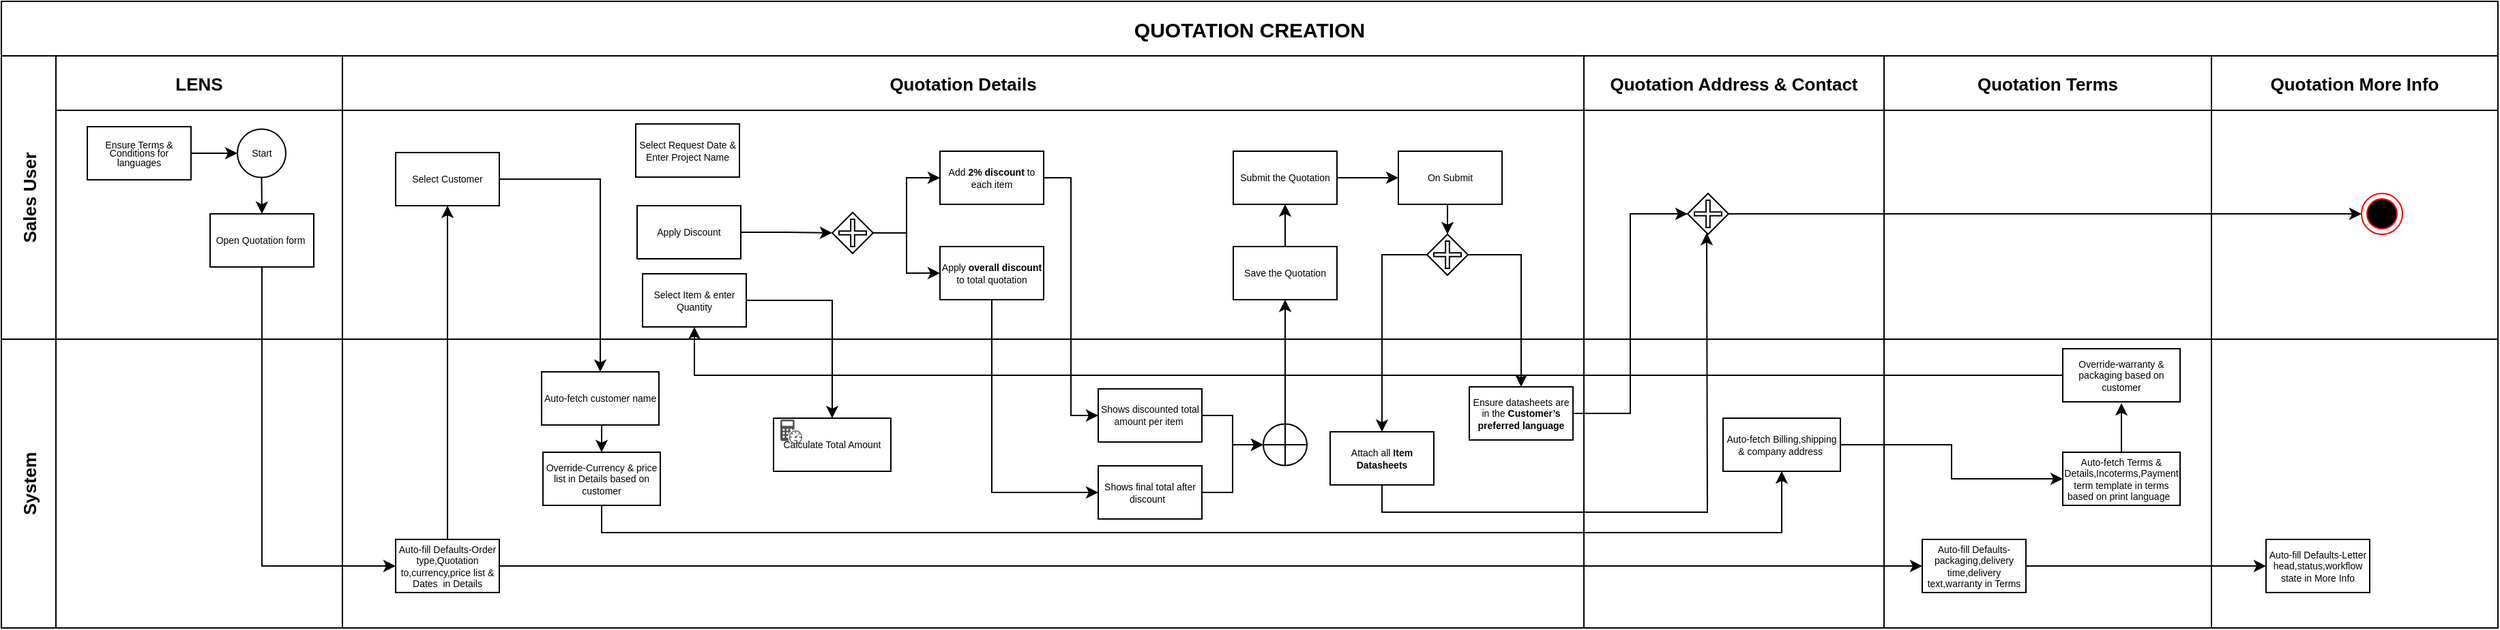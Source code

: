 <mxfile version="28.0.1">
  <diagram name="Page-1" id="GfUf8F6nlh380UdTvKul">
    <mxGraphModel dx="981" dy="455" grid="1" gridSize="10" guides="1" tooltips="1" connect="1" arrows="1" fold="1" page="1" pageScale="1" pageWidth="1400" pageHeight="850" math="0" shadow="0">
      <root>
        <mxCell id="0" />
        <mxCell id="1" parent="0" />
        <mxCell id="DpaJY0Yj8-a9hZREr-CZ-1" value="QUOTATION CREATION" style="shape=table;childLayout=tableLayout;startSize=40;collapsible=0;recursiveResize=0;expand=0;fontSize=15;fontStyle=1" vertex="1" parent="1">
          <mxGeometry x="20" y="40" width="1830" height="460" as="geometry" />
        </mxCell>
        <mxCell id="DpaJY0Yj8-a9hZREr-CZ-2" value="Sales User" style="shape=tableRow;horizontal=0;swimlaneHead=0;swimlaneBody=0;top=0;left=0;strokeColor=inherit;bottom=0;right=0;dropTarget=0;fontStyle=1;fillColor=none;points=[[0,0.5],[1,0.5]];portConstraint=eastwest;startSize=40;collapsible=0;recursiveResize=0;expand=0;fontSize=13;" vertex="1" parent="DpaJY0Yj8-a9hZREr-CZ-1">
          <mxGeometry y="40" width="1830" height="208" as="geometry" />
        </mxCell>
        <mxCell id="DpaJY0Yj8-a9hZREr-CZ-3" value="LENS" style="swimlane;swimlaneHead=0;swimlaneBody=0;fontStyle=1;strokeColor=inherit;connectable=0;fillColor=none;startSize=40;collapsible=0;recursiveResize=0;expand=0;fontSize=13;" vertex="1" parent="DpaJY0Yj8-a9hZREr-CZ-2">
          <mxGeometry x="40" width="210" height="208" as="geometry">
            <mxRectangle width="210" height="208" as="alternateBounds" />
          </mxGeometry>
        </mxCell>
        <mxCell id="DpaJY0Yj8-a9hZREr-CZ-4" value="Quotation Details" style="swimlane;swimlaneHead=0;swimlaneBody=0;fontStyle=1;strokeColor=inherit;connectable=0;fillColor=none;startSize=40;collapsible=0;recursiveResize=0;expand=0;fontSize=13;" vertex="1" parent="DpaJY0Yj8-a9hZREr-CZ-2">
          <mxGeometry x="250" width="910" height="208" as="geometry">
            <mxRectangle width="910" height="208" as="alternateBounds" />
          </mxGeometry>
        </mxCell>
        <mxCell id="DpaJY0Yj8-a9hZREr-CZ-24" value="Select Customer" style="rounded=0;whiteSpace=wrap;html=1;align=center;fontSize=7;" vertex="1" parent="DpaJY0Yj8-a9hZREr-CZ-4">
          <mxGeometry x="39" y="71" width="76" height="39" as="geometry" />
        </mxCell>
        <mxCell id="DpaJY0Yj8-a9hZREr-CZ-33" value="Select Item &amp;amp; enter Quantity" style="rounded=0;whiteSpace=wrap;html=1;align=center;fontSize=7;" vertex="1" parent="DpaJY0Yj8-a9hZREr-CZ-4">
          <mxGeometry x="220" y="160" width="76" height="39" as="geometry" />
        </mxCell>
        <mxCell id="DpaJY0Yj8-a9hZREr-CZ-76" value="Select Request Date &amp;amp; Enter Project Name" style="rounded=0;whiteSpace=wrap;html=1;align=center;fontSize=7;" vertex="1" parent="DpaJY0Yj8-a9hZREr-CZ-4">
          <mxGeometry x="215" y="50" width="76" height="39" as="geometry" />
        </mxCell>
        <mxCell id="DpaJY0Yj8-a9hZREr-CZ-84" value="Apply Discount" style="rounded=0;whiteSpace=wrap;html=1;align=center;fontSize=7;" vertex="1" parent="DpaJY0Yj8-a9hZREr-CZ-4">
          <mxGeometry x="216" y="110" width="76" height="39" as="geometry" />
        </mxCell>
        <mxCell id="DpaJY0Yj8-a9hZREr-CZ-5" value="Quotation Address &amp; Contact" style="swimlane;swimlaneHead=0;swimlaneBody=0;fontStyle=1;strokeColor=inherit;connectable=0;fillColor=none;startSize=40;collapsible=0;recursiveResize=0;expand=0;fontSize=13;" vertex="1" parent="DpaJY0Yj8-a9hZREr-CZ-2">
          <mxGeometry x="1160" width="220" height="208" as="geometry">
            <mxRectangle width="220" height="208" as="alternateBounds" />
          </mxGeometry>
        </mxCell>
        <mxCell id="DpaJY0Yj8-a9hZREr-CZ-6" value="Quotation Terms" style="swimlane;swimlaneHead=0;swimlaneBody=0;fontStyle=1;strokeColor=inherit;connectable=0;fillColor=none;startSize=40;collapsible=0;recursiveResize=0;expand=0;fontSize=13;" vertex="1" parent="DpaJY0Yj8-a9hZREr-CZ-2">
          <mxGeometry x="1380" width="240" height="208" as="geometry">
            <mxRectangle width="240" height="208" as="alternateBounds" />
          </mxGeometry>
        </mxCell>
        <mxCell id="DpaJY0Yj8-a9hZREr-CZ-7" value="Quotation More Info" style="swimlane;swimlaneHead=0;swimlaneBody=0;fontStyle=1;strokeColor=inherit;connectable=0;fillColor=none;startSize=40;collapsible=0;recursiveResize=0;expand=0;fontSize=13;" vertex="1" parent="DpaJY0Yj8-a9hZREr-CZ-2">
          <mxGeometry x="1620" width="210" height="208" as="geometry">
            <mxRectangle width="210" height="208" as="alternateBounds" />
          </mxGeometry>
        </mxCell>
        <mxCell id="DpaJY0Yj8-a9hZREr-CZ-8" value="System" style="shape=tableRow;horizontal=0;swimlaneHead=0;swimlaneBody=0;top=0;left=0;strokeColor=inherit;bottom=0;right=0;dropTarget=0;fontStyle=1;fillColor=none;points=[[0,0.5],[1,0.5]];portConstraint=eastwest;startSize=40;collapsible=0;recursiveResize=0;expand=0;fontSize=13;" vertex="1" parent="DpaJY0Yj8-a9hZREr-CZ-1">
          <mxGeometry y="248" width="1830" height="212" as="geometry" />
        </mxCell>
        <mxCell id="DpaJY0Yj8-a9hZREr-CZ-9" value="" style="swimlane;swimlaneHead=0;swimlaneBody=0;fontStyle=1;connectable=0;strokeColor=inherit;fillColor=none;startSize=0;collapsible=0;recursiveResize=0;expand=0;fontSize=13;" vertex="1" parent="DpaJY0Yj8-a9hZREr-CZ-8">
          <mxGeometry x="40" width="210" height="212" as="geometry">
            <mxRectangle width="210" height="212" as="alternateBounds" />
          </mxGeometry>
        </mxCell>
        <mxCell id="DpaJY0Yj8-a9hZREr-CZ-10" value="" style="swimlane;swimlaneHead=0;swimlaneBody=0;fontStyle=1;connectable=0;strokeColor=inherit;fillColor=none;startSize=0;collapsible=0;recursiveResize=0;expand=0;fontSize=13;" vertex="1" parent="DpaJY0Yj8-a9hZREr-CZ-8">
          <mxGeometry x="250" width="910" height="212" as="geometry">
            <mxRectangle width="910" height="212" as="alternateBounds" />
          </mxGeometry>
        </mxCell>
        <mxCell id="DpaJY0Yj8-a9hZREr-CZ-34" value="Calculate Total Amount" style="rounded=0;whiteSpace=wrap;html=1;align=center;fontSize=7;" vertex="1" parent="DpaJY0Yj8-a9hZREr-CZ-10">
          <mxGeometry x="316" y="58" width="86" height="39" as="geometry" />
        </mxCell>
        <mxCell id="DpaJY0Yj8-a9hZREr-CZ-35" value="" style="sketch=0;pointerEvents=1;shadow=0;dashed=0;html=1;strokeColor=none;fillColor=#505050;labelPosition=center;verticalLabelPosition=bottom;verticalAlign=top;outlineConnect=0;align=center;shape=mxgraph.office.concepts.bandwidth_calculator;" vertex="1" parent="DpaJY0Yj8-a9hZREr-CZ-10">
          <mxGeometry x="321" y="59" width="16" height="18" as="geometry" />
        </mxCell>
        <mxCell id="DpaJY0Yj8-a9hZREr-CZ-11" value="" style="swimlane;swimlaneHead=0;swimlaneBody=0;fontStyle=1;connectable=0;strokeColor=inherit;fillColor=none;startSize=0;collapsible=0;recursiveResize=0;expand=0;fontSize=13;" vertex="1" parent="DpaJY0Yj8-a9hZREr-CZ-8">
          <mxGeometry x="1160" width="220" height="212" as="geometry">
            <mxRectangle width="220" height="212" as="alternateBounds" />
          </mxGeometry>
        </mxCell>
        <mxCell id="DpaJY0Yj8-a9hZREr-CZ-74" value="Auto-fetch Billing,shipping &amp;amp; company address&amp;nbsp;" style="rounded=0;whiteSpace=wrap;html=1;align=center;fontSize=7;" vertex="1" parent="DpaJY0Yj8-a9hZREr-CZ-11">
          <mxGeometry x="102" y="58" width="86" height="39" as="geometry" />
        </mxCell>
        <mxCell id="DpaJY0Yj8-a9hZREr-CZ-12" value="" style="swimlane;swimlaneHead=0;swimlaneBody=0;fontStyle=1;connectable=0;strokeColor=inherit;fillColor=none;startSize=0;collapsible=0;recursiveResize=0;expand=0;fontSize=13;" vertex="1" parent="DpaJY0Yj8-a9hZREr-CZ-8">
          <mxGeometry x="1380" width="240" height="212" as="geometry">
            <mxRectangle width="240" height="212" as="alternateBounds" />
          </mxGeometry>
        </mxCell>
        <mxCell id="DpaJY0Yj8-a9hZREr-CZ-22" value="Auto-fill Defaults-packaging,delivery time,delivery text,warranty in Terms" style="rounded=0;whiteSpace=wrap;html=1;align=center;fontSize=7;" vertex="1" parent="DpaJY0Yj8-a9hZREr-CZ-12">
          <mxGeometry x="28" y="147" width="76" height="39" as="geometry" />
        </mxCell>
        <mxCell id="DpaJY0Yj8-a9hZREr-CZ-32" style="edgeStyle=orthogonalEdgeStyle;rounded=0;orthogonalLoop=1;jettySize=auto;html=1;exitX=0.5;exitY=0;exitDx=0;exitDy=0;" edge="1" parent="DpaJY0Yj8-a9hZREr-CZ-12" source="DpaJY0Yj8-a9hZREr-CZ-30">
          <mxGeometry relative="1" as="geometry">
            <mxPoint x="174" y="47" as="targetPoint" />
          </mxGeometry>
        </mxCell>
        <mxCell id="DpaJY0Yj8-a9hZREr-CZ-30" value="Auto-fetch Terms &amp;amp; Details,Incoterms,Payment term template in terms based on print language&amp;nbsp;&amp;nbsp;" style="rounded=0;whiteSpace=wrap;html=1;align=center;fontSize=7;" vertex="1" parent="DpaJY0Yj8-a9hZREr-CZ-12">
          <mxGeometry x="131" y="83" width="86" height="39" as="geometry" />
        </mxCell>
        <mxCell id="DpaJY0Yj8-a9hZREr-CZ-31" value="Override-warranty &amp;amp; packaging based on customer" style="rounded=0;whiteSpace=wrap;html=1;align=center;fontSize=7;" vertex="1" parent="DpaJY0Yj8-a9hZREr-CZ-12">
          <mxGeometry x="131" y="7" width="86" height="39" as="geometry" />
        </mxCell>
        <mxCell id="DpaJY0Yj8-a9hZREr-CZ-13" value="" style="swimlane;swimlaneHead=0;swimlaneBody=0;fontStyle=1;connectable=0;strokeColor=inherit;fillColor=none;startSize=0;collapsible=0;recursiveResize=0;expand=0;fontSize=13;" vertex="1" parent="DpaJY0Yj8-a9hZREr-CZ-8">
          <mxGeometry x="1620" width="210" height="212" as="geometry">
            <mxRectangle width="210" height="212" as="alternateBounds" />
          </mxGeometry>
        </mxCell>
        <mxCell id="DpaJY0Yj8-a9hZREr-CZ-73" value="Auto-fill Defaults-Letter head,status,workflow state in More Info" style="rounded=0;whiteSpace=wrap;html=1;align=center;fontSize=7;" vertex="1" parent="DpaJY0Yj8-a9hZREr-CZ-13">
          <mxGeometry x="40" y="147" width="76" height="39" as="geometry" />
        </mxCell>
        <mxCell id="DpaJY0Yj8-a9hZREr-CZ-116" style="edgeStyle=orthogonalEdgeStyle;rounded=0;orthogonalLoop=1;jettySize=auto;html=1;exitX=1;exitY=0.5;exitDx=0;exitDy=0;entryX=0;entryY=0.5;entryDx=0;entryDy=0;" edge="1" parent="DpaJY0Yj8-a9hZREr-CZ-8" source="DpaJY0Yj8-a9hZREr-CZ-22" target="DpaJY0Yj8-a9hZREr-CZ-73">
          <mxGeometry relative="1" as="geometry" />
        </mxCell>
        <mxCell id="DpaJY0Yj8-a9hZREr-CZ-121" style="edgeStyle=orthogonalEdgeStyle;rounded=0;orthogonalLoop=1;jettySize=auto;html=1;exitX=1;exitY=0.5;exitDx=0;exitDy=0;entryX=0;entryY=0.5;entryDx=0;entryDy=0;" edge="1" parent="DpaJY0Yj8-a9hZREr-CZ-8" source="DpaJY0Yj8-a9hZREr-CZ-74" target="DpaJY0Yj8-a9hZREr-CZ-30">
          <mxGeometry relative="1" as="geometry" />
        </mxCell>
        <mxCell id="DpaJY0Yj8-a9hZREr-CZ-131" style="edgeStyle=orthogonalEdgeStyle;rounded=0;orthogonalLoop=1;jettySize=auto;html=1;exitX=0;exitY=0.5;exitDx=0;exitDy=0;entryX=0.5;entryY=1;entryDx=0;entryDy=0;" edge="1" parent="DpaJY0Yj8-a9hZREr-CZ-1" source="DpaJY0Yj8-a9hZREr-CZ-31" target="DpaJY0Yj8-a9hZREr-CZ-33">
          <mxGeometry relative="1" as="geometry" />
        </mxCell>
        <mxCell id="DpaJY0Yj8-a9hZREr-CZ-132" style="edgeStyle=orthogonalEdgeStyle;rounded=0;orthogonalLoop=1;jettySize=auto;html=1;exitX=1;exitY=0.5;exitDx=0;exitDy=0;entryX=0.5;entryY=0;entryDx=0;entryDy=0;" edge="1" parent="DpaJY0Yj8-a9hZREr-CZ-1" source="DpaJY0Yj8-a9hZREr-CZ-33" target="DpaJY0Yj8-a9hZREr-CZ-34">
          <mxGeometry relative="1" as="geometry" />
        </mxCell>
        <mxCell id="DpaJY0Yj8-a9hZREr-CZ-14" style="edgeStyle=orthogonalEdgeStyle;rounded=0;orthogonalLoop=1;jettySize=auto;html=1;exitX=1;exitY=0.5;exitDx=0;exitDy=0;fontSize=7;" edge="1" parent="1" source="DpaJY0Yj8-a9hZREr-CZ-15" target="DpaJY0Yj8-a9hZREr-CZ-17">
          <mxGeometry relative="1" as="geometry" />
        </mxCell>
        <mxCell id="DpaJY0Yj8-a9hZREr-CZ-15" value="&lt;div align=&quot;center&quot; style=&quot;line-height: 90%;&quot;&gt;&lt;font&gt;Ensure Terms &amp;amp; Conditions for languages&lt;/font&gt;&lt;/div&gt;" style="rounded=0;whiteSpace=wrap;html=1;align=center;fontSize=7;" vertex="1" parent="1">
          <mxGeometry x="83" y="132" width="76" height="39" as="geometry" />
        </mxCell>
        <mxCell id="DpaJY0Yj8-a9hZREr-CZ-20" style="edgeStyle=orthogonalEdgeStyle;rounded=0;orthogonalLoop=1;jettySize=auto;html=1;exitX=0.5;exitY=1;exitDx=0;exitDy=0;entryX=0.5;entryY=0;entryDx=0;entryDy=0;" edge="1" parent="1" source="DpaJY0Yj8-a9hZREr-CZ-17" target="DpaJY0Yj8-a9hZREr-CZ-18">
          <mxGeometry relative="1" as="geometry" />
        </mxCell>
        <mxCell id="DpaJY0Yj8-a9hZREr-CZ-17" value="&lt;font&gt;Start&lt;/font&gt;" style="ellipse;whiteSpace=wrap;html=1;aspect=fixed;fontSize=7;" vertex="1" parent="1">
          <mxGeometry x="193" y="133.75" width="35.5" height="35.5" as="geometry" />
        </mxCell>
        <mxCell id="DpaJY0Yj8-a9hZREr-CZ-112" style="edgeStyle=orthogonalEdgeStyle;rounded=0;orthogonalLoop=1;jettySize=auto;html=1;exitX=0.5;exitY=1;exitDx=0;exitDy=0;entryX=0;entryY=0.5;entryDx=0;entryDy=0;" edge="1" parent="1" source="DpaJY0Yj8-a9hZREr-CZ-18" target="DpaJY0Yj8-a9hZREr-CZ-21">
          <mxGeometry relative="1" as="geometry" />
        </mxCell>
        <mxCell id="DpaJY0Yj8-a9hZREr-CZ-18" value="&lt;div align=&quot;center&quot; style=&quot;line-height: 90%;&quot;&gt;Open Quotation form&amp;nbsp;&lt;/div&gt;" style="rounded=0;whiteSpace=wrap;html=1;align=center;fontSize=7;" vertex="1" parent="1">
          <mxGeometry x="173" y="196" width="76" height="39" as="geometry" />
        </mxCell>
        <mxCell id="DpaJY0Yj8-a9hZREr-CZ-115" style="edgeStyle=orthogonalEdgeStyle;rounded=0;orthogonalLoop=1;jettySize=auto;html=1;exitX=1;exitY=0.5;exitDx=0;exitDy=0;" edge="1" parent="1" source="DpaJY0Yj8-a9hZREr-CZ-21" target="DpaJY0Yj8-a9hZREr-CZ-22">
          <mxGeometry relative="1" as="geometry" />
        </mxCell>
        <mxCell id="DpaJY0Yj8-a9hZREr-CZ-118" style="edgeStyle=orthogonalEdgeStyle;rounded=0;orthogonalLoop=1;jettySize=auto;html=1;exitX=0.5;exitY=0;exitDx=0;exitDy=0;entryX=0.5;entryY=1;entryDx=0;entryDy=0;" edge="1" parent="1" source="DpaJY0Yj8-a9hZREr-CZ-21" target="DpaJY0Yj8-a9hZREr-CZ-24">
          <mxGeometry relative="1" as="geometry" />
        </mxCell>
        <mxCell id="DpaJY0Yj8-a9hZREr-CZ-21" value="Auto-fill Defaults-Order type,Quotation to,currency,price list &amp;amp; Dates&amp;nbsp; in Details" style="rounded=0;whiteSpace=wrap;html=1;align=center;fontSize=7;" vertex="1" parent="1">
          <mxGeometry x="309" y="435" width="76" height="39" as="geometry" />
        </mxCell>
        <mxCell id="DpaJY0Yj8-a9hZREr-CZ-25" style="edgeStyle=orthogonalEdgeStyle;rounded=0;orthogonalLoop=1;jettySize=auto;html=1;exitX=0.5;exitY=1;exitDx=0;exitDy=0;entryX=0.5;entryY=0;entryDx=0;entryDy=0;" edge="1" parent="1" source="DpaJY0Yj8-a9hZREr-CZ-26" target="DpaJY0Yj8-a9hZREr-CZ-27">
          <mxGeometry relative="1" as="geometry" />
        </mxCell>
        <mxCell id="DpaJY0Yj8-a9hZREr-CZ-26" value="Auto-fetch customer name" style="rounded=0;whiteSpace=wrap;html=1;align=left;fontSize=7;" vertex="1" parent="1">
          <mxGeometry x="416" y="312" width="86" height="39" as="geometry" />
        </mxCell>
        <mxCell id="DpaJY0Yj8-a9hZREr-CZ-120" style="edgeStyle=orthogonalEdgeStyle;rounded=0;orthogonalLoop=1;jettySize=auto;html=1;exitX=0.5;exitY=1;exitDx=0;exitDy=0;entryX=0.5;entryY=1;entryDx=0;entryDy=0;" edge="1" parent="1" source="DpaJY0Yj8-a9hZREr-CZ-27" target="DpaJY0Yj8-a9hZREr-CZ-74">
          <mxGeometry relative="1" as="geometry" />
        </mxCell>
        <mxCell id="DpaJY0Yj8-a9hZREr-CZ-27" value="Override-Currency &amp;amp; price list in Details based on customer" style="rounded=0;whiteSpace=wrap;html=1;align=center;fontSize=7;" vertex="1" parent="1">
          <mxGeometry x="417" y="371" width="86" height="39" as="geometry" />
        </mxCell>
        <mxCell id="DpaJY0Yj8-a9hZREr-CZ-77" style="edgeStyle=orthogonalEdgeStyle;rounded=0;orthogonalLoop=1;jettySize=auto;html=1;exitX=1;exitY=0.5;exitDx=0;exitDy=0;entryX=0;entryY=0.5;entryDx=0;entryDy=0;" edge="1" parent="1" source="DpaJY0Yj8-a9hZREr-CZ-79" target="DpaJY0Yj8-a9hZREr-CZ-82">
          <mxGeometry relative="1" as="geometry" />
        </mxCell>
        <mxCell id="DpaJY0Yj8-a9hZREr-CZ-78" style="edgeStyle=orthogonalEdgeStyle;rounded=0;orthogonalLoop=1;jettySize=auto;html=1;exitX=1;exitY=0.5;exitDx=0;exitDy=0;entryX=0;entryY=0.5;entryDx=0;entryDy=0;" edge="1" parent="1" source="DpaJY0Yj8-a9hZREr-CZ-79" target="DpaJY0Yj8-a9hZREr-CZ-81">
          <mxGeometry relative="1" as="geometry" />
        </mxCell>
        <mxCell id="DpaJY0Yj8-a9hZREr-CZ-79" value="" style="rhombus;whiteSpace=wrap;html=1;" vertex="1" parent="1">
          <mxGeometry x="629" y="195" width="30" height="30" as="geometry" />
        </mxCell>
        <mxCell id="DpaJY0Yj8-a9hZREr-CZ-80" style="edgeStyle=orthogonalEdgeStyle;rounded=0;orthogonalLoop=1;jettySize=auto;html=1;exitX=0.5;exitY=1;exitDx=0;exitDy=0;" edge="1" parent="1" source="DpaJY0Yj8-a9hZREr-CZ-79" target="DpaJY0Yj8-a9hZREr-CZ-79">
          <mxGeometry relative="1" as="geometry" />
        </mxCell>
        <mxCell id="DpaJY0Yj8-a9hZREr-CZ-81" value="Apply &lt;strong&gt;overall discount&lt;/strong&gt; to total quotation" style="rounded=0;whiteSpace=wrap;html=1;align=center;fontSize=7;" vertex="1" parent="1">
          <mxGeometry x="708" y="220" width="76" height="39" as="geometry" />
        </mxCell>
        <mxCell id="DpaJY0Yj8-a9hZREr-CZ-82" value="Add &lt;strong&gt;2% discount&lt;/strong&gt; to each item" style="rounded=0;whiteSpace=wrap;html=1;align=center;fontSize=7;" vertex="1" parent="1">
          <mxGeometry x="708" y="150" width="76" height="39" as="geometry" />
        </mxCell>
        <mxCell id="DpaJY0Yj8-a9hZREr-CZ-85" style="edgeStyle=orthogonalEdgeStyle;rounded=0;orthogonalLoop=1;jettySize=auto;html=1;exitX=0.5;exitY=0;exitDx=0;exitDy=0;" edge="1" parent="1" source="DpaJY0Yj8-a9hZREr-CZ-86" target="DpaJY0Yj8-a9hZREr-CZ-88">
          <mxGeometry relative="1" as="geometry" />
        </mxCell>
        <mxCell id="DpaJY0Yj8-a9hZREr-CZ-86" value="Save the Quotation" style="rounded=0;whiteSpace=wrap;html=1;align=center;fontSize=7;" vertex="1" parent="1">
          <mxGeometry x="923" y="220" width="76" height="39" as="geometry" />
        </mxCell>
        <mxCell id="DpaJY0Yj8-a9hZREr-CZ-87" style="edgeStyle=orthogonalEdgeStyle;rounded=0;orthogonalLoop=1;jettySize=auto;html=1;exitX=1;exitY=0.5;exitDx=0;exitDy=0;entryX=0;entryY=0.5;entryDx=0;entryDy=0;" edge="1" parent="1" source="DpaJY0Yj8-a9hZREr-CZ-88" target="DpaJY0Yj8-a9hZREr-CZ-89">
          <mxGeometry relative="1" as="geometry" />
        </mxCell>
        <mxCell id="DpaJY0Yj8-a9hZREr-CZ-88" value="Submit the Quotation" style="rounded=0;whiteSpace=wrap;html=1;align=center;fontSize=7;" vertex="1" parent="1">
          <mxGeometry x="923" y="150" width="76" height="39" as="geometry" />
        </mxCell>
        <mxCell id="DpaJY0Yj8-a9hZREr-CZ-89" value="On Submit" style="rounded=0;whiteSpace=wrap;html=1;align=center;fontSize=7;" vertex="1" parent="1">
          <mxGeometry x="1044" y="150" width="76" height="39" as="geometry" />
        </mxCell>
        <mxCell id="DpaJY0Yj8-a9hZREr-CZ-90" style="edgeStyle=orthogonalEdgeStyle;rounded=0;orthogonalLoop=1;jettySize=auto;html=1;exitX=1;exitY=0.5;exitDx=0;exitDy=0;" edge="1" parent="1" source="DpaJY0Yj8-a9hZREr-CZ-91" target="DpaJY0Yj8-a9hZREr-CZ-94">
          <mxGeometry relative="1" as="geometry" />
        </mxCell>
        <mxCell id="DpaJY0Yj8-a9hZREr-CZ-91" value="Shows discounted total amount per item&amp;nbsp;" style="rounded=0;whiteSpace=wrap;html=1;align=center;fontSize=7;" vertex="1" parent="1">
          <mxGeometry x="824" y="324.5" width="76" height="39" as="geometry" />
        </mxCell>
        <mxCell id="DpaJY0Yj8-a9hZREr-CZ-92" style="edgeStyle=orthogonalEdgeStyle;rounded=0;orthogonalLoop=1;jettySize=auto;html=1;exitX=1;exitY=0.5;exitDx=0;exitDy=0;entryX=0;entryY=0.5;entryDx=0;entryDy=0;" edge="1" parent="1" source="DpaJY0Yj8-a9hZREr-CZ-93" target="DpaJY0Yj8-a9hZREr-CZ-94">
          <mxGeometry relative="1" as="geometry" />
        </mxCell>
        <mxCell id="DpaJY0Yj8-a9hZREr-CZ-93" value="Shows final total after discount&amp;nbsp;&amp;nbsp;" style="rounded=0;whiteSpace=wrap;html=1;align=center;fontSize=7;" vertex="1" parent="1">
          <mxGeometry x="824" y="381" width="76" height="39" as="geometry" />
        </mxCell>
        <mxCell id="DpaJY0Yj8-a9hZREr-CZ-94" value="" style="shape=orEllipse;perimeter=ellipsePerimeter;whiteSpace=wrap;html=1;backgroundOutline=1;" vertex="1" parent="1">
          <mxGeometry x="945" y="350.25" width="32" height="30.5" as="geometry" />
        </mxCell>
        <mxCell id="DpaJY0Yj8-a9hZREr-CZ-128" style="edgeStyle=orthogonalEdgeStyle;rounded=0;orthogonalLoop=1;jettySize=auto;html=1;exitX=0.5;exitY=1;exitDx=0;exitDy=0;" edge="1" parent="1" source="DpaJY0Yj8-a9hZREr-CZ-96">
          <mxGeometry relative="1" as="geometry">
            <mxPoint x="1270" y="210" as="targetPoint" />
          </mxGeometry>
        </mxCell>
        <mxCell id="DpaJY0Yj8-a9hZREr-CZ-96" value="Attach all &lt;strong&gt;Item Datasheets&lt;/strong&gt;" style="rounded=0;whiteSpace=wrap;html=1;align=center;fontSize=7;" vertex="1" parent="1">
          <mxGeometry x="994" y="356" width="76" height="39" as="geometry" />
        </mxCell>
        <mxCell id="DpaJY0Yj8-a9hZREr-CZ-99" style="edgeStyle=orthogonalEdgeStyle;rounded=0;orthogonalLoop=1;jettySize=auto;html=1;exitX=1;exitY=0.5;exitDx=0;exitDy=0;entryX=0;entryY=0.5;entryDx=0;entryDy=0;" edge="1" parent="1" source="DpaJY0Yj8-a9hZREr-CZ-82" target="DpaJY0Yj8-a9hZREr-CZ-91">
          <mxGeometry relative="1" as="geometry" />
        </mxCell>
        <mxCell id="DpaJY0Yj8-a9hZREr-CZ-100" style="edgeStyle=orthogonalEdgeStyle;rounded=0;orthogonalLoop=1;jettySize=auto;html=1;exitX=0.5;exitY=1;exitDx=0;exitDy=0;entryX=0;entryY=0.5;entryDx=0;entryDy=0;" edge="1" parent="1" source="DpaJY0Yj8-a9hZREr-CZ-81" target="DpaJY0Yj8-a9hZREr-CZ-93">
          <mxGeometry relative="1" as="geometry" />
        </mxCell>
        <mxCell id="DpaJY0Yj8-a9hZREr-CZ-101" style="edgeStyle=orthogonalEdgeStyle;rounded=0;orthogonalLoop=1;jettySize=auto;html=1;exitX=0.5;exitY=0;exitDx=0;exitDy=0;entryX=0.5;entryY=1;entryDx=0;entryDy=0;" edge="1" parent="1" source="DpaJY0Yj8-a9hZREr-CZ-94" target="DpaJY0Yj8-a9hZREr-CZ-86">
          <mxGeometry relative="1" as="geometry" />
        </mxCell>
        <mxCell id="DpaJY0Yj8-a9hZREr-CZ-102" value="" style="shape=cross;whiteSpace=wrap;html=1;size=0.143;fillStyle=solid;fillColor=none;" vertex="1" parent="1">
          <mxGeometry x="634" y="200" width="20" height="20" as="geometry" />
        </mxCell>
        <mxCell id="DpaJY0Yj8-a9hZREr-CZ-103" style="edgeStyle=orthogonalEdgeStyle;rounded=0;orthogonalLoop=1;jettySize=auto;html=1;exitX=0;exitY=0.5;exitDx=0;exitDy=0;entryX=0.5;entryY=0;entryDx=0;entryDy=0;" edge="1" parent="1" source="DpaJY0Yj8-a9hZREr-CZ-105" target="DpaJY0Yj8-a9hZREr-CZ-96">
          <mxGeometry relative="1" as="geometry" />
        </mxCell>
        <mxCell id="DpaJY0Yj8-a9hZREr-CZ-104" style="edgeStyle=orthogonalEdgeStyle;rounded=0;orthogonalLoop=1;jettySize=auto;html=1;exitX=1;exitY=0.5;exitDx=0;exitDy=0;entryX=0.5;entryY=0;entryDx=0;entryDy=0;" edge="1" parent="1" source="DpaJY0Yj8-a9hZREr-CZ-105" target="DpaJY0Yj8-a9hZREr-CZ-110">
          <mxGeometry relative="1" as="geometry" />
        </mxCell>
        <mxCell id="DpaJY0Yj8-a9hZREr-CZ-105" value="" style="rhombus;whiteSpace=wrap;html=1;" vertex="1" parent="1">
          <mxGeometry x="1065" y="211" width="30" height="30" as="geometry" />
        </mxCell>
        <mxCell id="DpaJY0Yj8-a9hZREr-CZ-106" style="edgeStyle=orthogonalEdgeStyle;rounded=0;orthogonalLoop=1;jettySize=auto;html=1;exitX=0.5;exitY=1;exitDx=0;exitDy=0;" edge="1" parent="1" source="DpaJY0Yj8-a9hZREr-CZ-105" target="DpaJY0Yj8-a9hZREr-CZ-105">
          <mxGeometry relative="1" as="geometry" />
        </mxCell>
        <mxCell id="DpaJY0Yj8-a9hZREr-CZ-107" value="" style="shape=cross;whiteSpace=wrap;html=1;size=0.143;fillStyle=solid;fillColor=none;" vertex="1" parent="1">
          <mxGeometry x="1070" y="216" width="20" height="20" as="geometry" />
        </mxCell>
        <mxCell id="DpaJY0Yj8-a9hZREr-CZ-108" style="edgeStyle=orthogonalEdgeStyle;rounded=0;orthogonalLoop=1;jettySize=auto;html=1;exitX=0.5;exitY=1;exitDx=0;exitDy=0;entryX=0.5;entryY=0;entryDx=0;entryDy=0;" edge="1" parent="1" source="DpaJY0Yj8-a9hZREr-CZ-89" target="DpaJY0Yj8-a9hZREr-CZ-105">
          <mxGeometry relative="1" as="geometry" />
        </mxCell>
        <mxCell id="DpaJY0Yj8-a9hZREr-CZ-129" style="edgeStyle=orthogonalEdgeStyle;rounded=0;orthogonalLoop=1;jettySize=auto;html=1;exitX=1;exitY=0.5;exitDx=0;exitDy=0;entryX=0;entryY=0.5;entryDx=0;entryDy=0;" edge="1" parent="1" source="DpaJY0Yj8-a9hZREr-CZ-110" target="DpaJY0Yj8-a9hZREr-CZ-125">
          <mxGeometry relative="1" as="geometry" />
        </mxCell>
        <mxCell id="DpaJY0Yj8-a9hZREr-CZ-110" value="Ensure datasheets are in the &lt;strong&gt;Customer’s preferred language&lt;/strong&gt;" style="rounded=0;whiteSpace=wrap;html=1;align=center;fontSize=7;" vertex="1" parent="1">
          <mxGeometry x="1096" y="323" width="76" height="39" as="geometry" />
        </mxCell>
        <mxCell id="DpaJY0Yj8-a9hZREr-CZ-113" value="" style="ellipse;html=1;shape=endState;fillColor=#000000;strokeColor=#ff0000;" vertex="1" parent="1">
          <mxGeometry x="1750" y="181" width="30" height="30" as="geometry" />
        </mxCell>
        <mxCell id="DpaJY0Yj8-a9hZREr-CZ-119" style="edgeStyle=orthogonalEdgeStyle;rounded=0;orthogonalLoop=1;jettySize=auto;html=1;exitX=1;exitY=0.5;exitDx=0;exitDy=0;entryX=0.5;entryY=0;entryDx=0;entryDy=0;" edge="1" parent="1" source="DpaJY0Yj8-a9hZREr-CZ-24" target="DpaJY0Yj8-a9hZREr-CZ-26">
          <mxGeometry relative="1" as="geometry" />
        </mxCell>
        <mxCell id="DpaJY0Yj8-a9hZREr-CZ-130" style="edgeStyle=orthogonalEdgeStyle;rounded=0;orthogonalLoop=1;jettySize=auto;html=1;exitX=1;exitY=0.5;exitDx=0;exitDy=0;entryX=0;entryY=0.5;entryDx=0;entryDy=0;" edge="1" parent="1" source="DpaJY0Yj8-a9hZREr-CZ-125" target="DpaJY0Yj8-a9hZREr-CZ-113">
          <mxGeometry relative="1" as="geometry" />
        </mxCell>
        <mxCell id="DpaJY0Yj8-a9hZREr-CZ-125" value="" style="rhombus;whiteSpace=wrap;html=1;" vertex="1" parent="1">
          <mxGeometry x="1256" y="181" width="30" height="30" as="geometry" />
        </mxCell>
        <mxCell id="DpaJY0Yj8-a9hZREr-CZ-126" style="edgeStyle=orthogonalEdgeStyle;rounded=0;orthogonalLoop=1;jettySize=auto;html=1;exitX=0.5;exitY=1;exitDx=0;exitDy=0;" edge="1" parent="1" source="DpaJY0Yj8-a9hZREr-CZ-125" target="DpaJY0Yj8-a9hZREr-CZ-125">
          <mxGeometry relative="1" as="geometry" />
        </mxCell>
        <mxCell id="DpaJY0Yj8-a9hZREr-CZ-127" value="" style="shape=cross;whiteSpace=wrap;html=1;size=0.143;fillStyle=solid;fillColor=none;" vertex="1" parent="1">
          <mxGeometry x="1261" y="186" width="20" height="20" as="geometry" />
        </mxCell>
        <mxCell id="DpaJY0Yj8-a9hZREr-CZ-133" style="edgeStyle=orthogonalEdgeStyle;rounded=0;orthogonalLoop=1;jettySize=auto;html=1;exitX=1;exitY=0.5;exitDx=0;exitDy=0;entryX=0;entryY=0.5;entryDx=0;entryDy=0;" edge="1" parent="1" source="DpaJY0Yj8-a9hZREr-CZ-84" target="DpaJY0Yj8-a9hZREr-CZ-79">
          <mxGeometry relative="1" as="geometry" />
        </mxCell>
      </root>
    </mxGraphModel>
  </diagram>
</mxfile>
